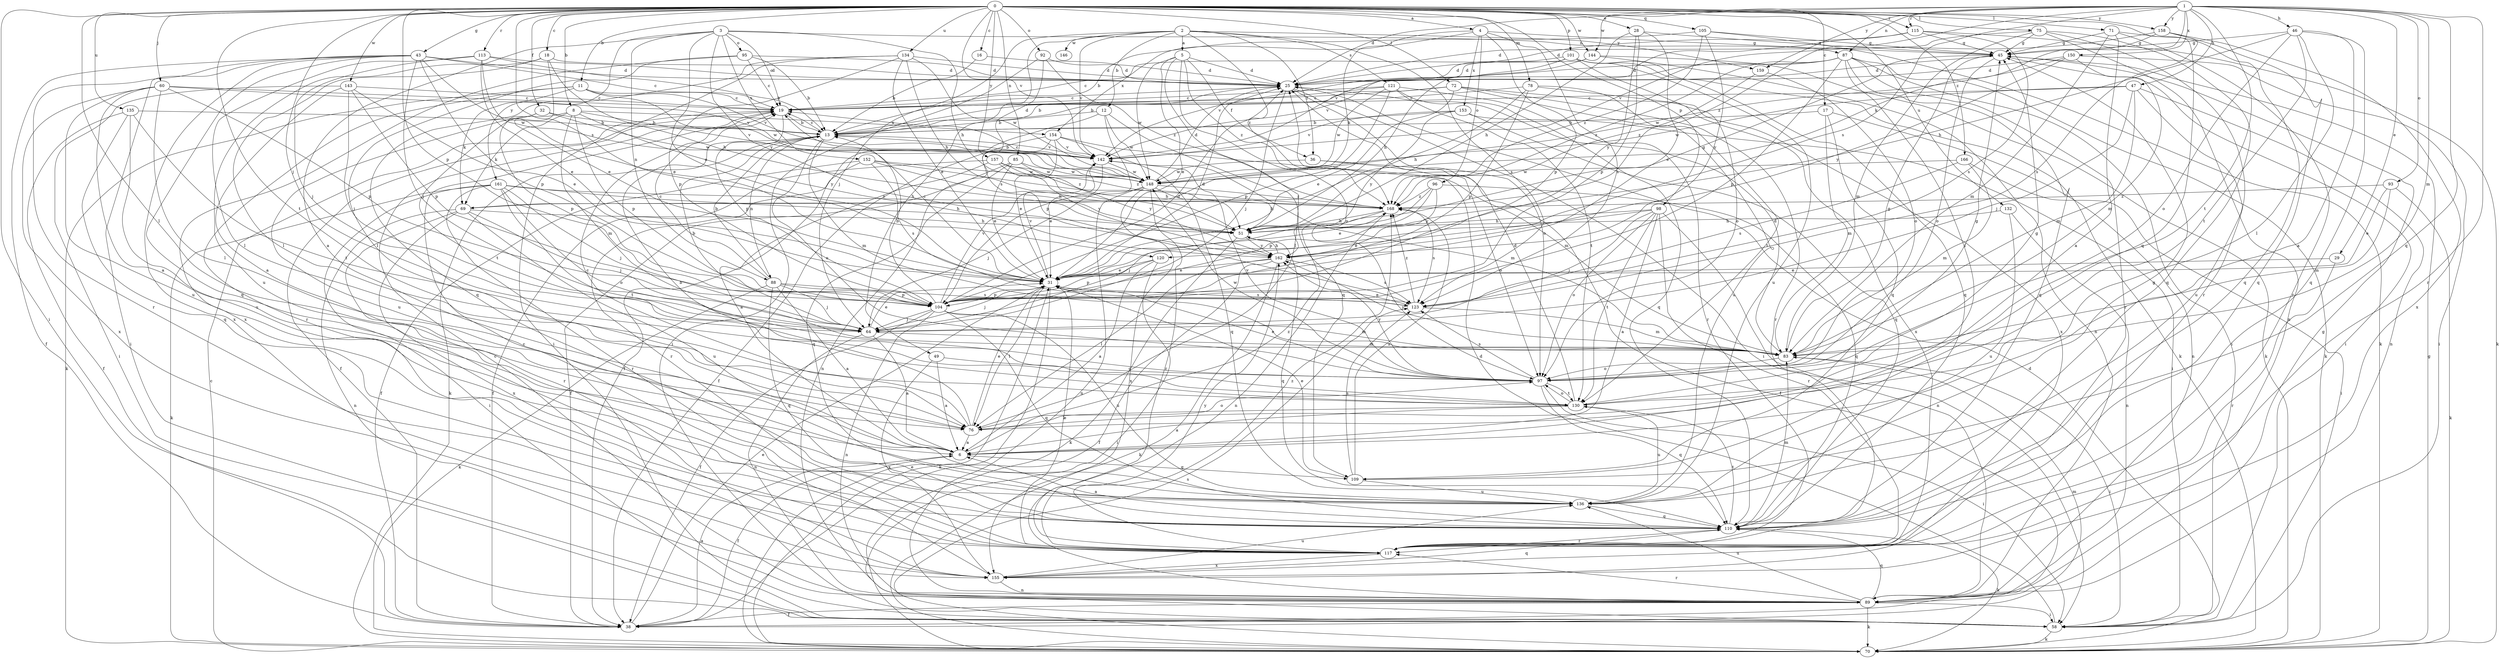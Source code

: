 strict digraph  {
0;
1;
2;
3;
4;
5;
6;
8;
11;
12;
13;
16;
17;
18;
19;
25;
28;
29;
31;
32;
36;
38;
43;
45;
46;
47;
49;
51;
58;
60;
64;
69;
70;
71;
72;
75;
76;
78;
83;
85;
87;
88;
89;
92;
93;
95;
96;
97;
98;
101;
104;
105;
109;
110;
113;
115;
117;
120;
121;
123;
130;
132;
134;
135;
136;
142;
143;
144;
146;
148;
150;
152;
153;
154;
155;
157;
158;
159;
161;
162;
166;
168;
0 -> 4  [label=a];
0 -> 8  [label=b];
0 -> 11  [label=b];
0 -> 16  [label=c];
0 -> 17  [label=c];
0 -> 18  [label=c];
0 -> 28  [label=e];
0 -> 32  [label=f];
0 -> 43  [label=g];
0 -> 58  [label=i];
0 -> 60  [label=j];
0 -> 64  [label=j];
0 -> 71  [label=l];
0 -> 72  [label=l];
0 -> 75  [label=l];
0 -> 76  [label=l];
0 -> 78  [label=m];
0 -> 85  [label=n];
0 -> 92  [label=o];
0 -> 98  [label=p];
0 -> 101  [label=p];
0 -> 104  [label=p];
0 -> 105  [label=q];
0 -> 109  [label=q];
0 -> 113  [label=r];
0 -> 115  [label=r];
0 -> 120  [label=s];
0 -> 130  [label=t];
0 -> 132  [label=u];
0 -> 134  [label=u];
0 -> 135  [label=u];
0 -> 142  [label=v];
0 -> 143  [label=w];
0 -> 144  [label=w];
0 -> 157  [label=y];
0 -> 158  [label=y];
0 -> 166  [label=z];
1 -> 25  [label=d];
1 -> 29  [label=e];
1 -> 46  [label=h];
1 -> 47  [label=h];
1 -> 69  [label=k];
1 -> 83  [label=m];
1 -> 87  [label=n];
1 -> 93  [label=o];
1 -> 109  [label=q];
1 -> 115  [label=r];
1 -> 117  [label=r];
1 -> 120  [label=s];
1 -> 130  [label=t];
1 -> 144  [label=w];
1 -> 150  [label=x];
1 -> 158  [label=y];
1 -> 159  [label=y];
1 -> 168  [label=z];
2 -> 5  [label=a];
2 -> 12  [label=b];
2 -> 36  [label=f];
2 -> 49  [label=h];
2 -> 64  [label=j];
2 -> 121  [label=s];
2 -> 123  [label=s];
2 -> 142  [label=v];
2 -> 146  [label=w];
2 -> 159  [label=y];
2 -> 168  [label=z];
3 -> 6  [label=a];
3 -> 19  [label=c];
3 -> 31  [label=e];
3 -> 51  [label=h];
3 -> 87  [label=n];
3 -> 88  [label=n];
3 -> 95  [label=o];
3 -> 152  [label=x];
3 -> 161  [label=y];
3 -> 162  [label=y];
4 -> 45  [label=g];
4 -> 69  [label=k];
4 -> 96  [label=o];
4 -> 104  [label=p];
4 -> 123  [label=s];
4 -> 153  [label=x];
4 -> 154  [label=x];
5 -> 25  [label=d];
5 -> 31  [label=e];
5 -> 36  [label=f];
5 -> 76  [label=l];
5 -> 97  [label=o];
5 -> 148  [label=w];
5 -> 168  [label=z];
6 -> 38  [label=f];
6 -> 109  [label=q];
6 -> 168  [label=z];
8 -> 69  [label=k];
8 -> 83  [label=m];
8 -> 104  [label=p];
8 -> 130  [label=t];
8 -> 142  [label=v];
8 -> 154  [label=x];
8 -> 162  [label=y];
11 -> 19  [label=c];
11 -> 69  [label=k];
11 -> 70  [label=k];
11 -> 117  [label=r];
11 -> 142  [label=v];
11 -> 148  [label=w];
12 -> 13  [label=b];
12 -> 38  [label=f];
12 -> 104  [label=p];
12 -> 109  [label=q];
12 -> 148  [label=w];
13 -> 19  [label=c];
13 -> 25  [label=d];
13 -> 70  [label=k];
13 -> 83  [label=m];
13 -> 88  [label=n];
13 -> 97  [label=o];
13 -> 142  [label=v];
16 -> 13  [label=b];
16 -> 25  [label=d];
17 -> 13  [label=b];
17 -> 83  [label=m];
17 -> 89  [label=n];
17 -> 109  [label=q];
18 -> 25  [label=d];
18 -> 31  [label=e];
18 -> 51  [label=h];
18 -> 76  [label=l];
18 -> 136  [label=u];
19 -> 13  [label=b];
19 -> 38  [label=f];
19 -> 104  [label=p];
25 -> 19  [label=c];
25 -> 58  [label=i];
25 -> 64  [label=j];
25 -> 97  [label=o];
28 -> 31  [label=e];
28 -> 45  [label=g];
28 -> 51  [label=h];
28 -> 104  [label=p];
28 -> 162  [label=y];
29 -> 31  [label=e];
29 -> 117  [label=r];
31 -> 19  [label=c];
31 -> 25  [label=d];
31 -> 64  [label=j];
31 -> 70  [label=k];
31 -> 76  [label=l];
31 -> 104  [label=p];
31 -> 123  [label=s];
31 -> 142  [label=v];
32 -> 13  [label=b];
32 -> 104  [label=p];
32 -> 136  [label=u];
32 -> 148  [label=w];
36 -> 38  [label=f];
36 -> 97  [label=o];
36 -> 148  [label=w];
38 -> 6  [label=a];
38 -> 31  [label=e];
38 -> 83  [label=m];
43 -> 19  [label=c];
43 -> 25  [label=d];
43 -> 31  [label=e];
43 -> 38  [label=f];
43 -> 58  [label=i];
43 -> 64  [label=j];
43 -> 104  [label=p];
43 -> 110  [label=q];
43 -> 117  [label=r];
43 -> 155  [label=x];
45 -> 25  [label=d];
45 -> 58  [label=i];
45 -> 97  [label=o];
46 -> 6  [label=a];
46 -> 45  [label=g];
46 -> 51  [label=h];
46 -> 76  [label=l];
46 -> 97  [label=o];
46 -> 110  [label=q];
46 -> 130  [label=t];
47 -> 19  [label=c];
47 -> 64  [label=j];
47 -> 83  [label=m];
47 -> 89  [label=n];
47 -> 136  [label=u];
47 -> 148  [label=w];
49 -> 6  [label=a];
49 -> 97  [label=o];
49 -> 155  [label=x];
51 -> 45  [label=g];
51 -> 70  [label=k];
51 -> 110  [label=q];
51 -> 162  [label=y];
58 -> 25  [label=d];
58 -> 70  [label=k];
60 -> 6  [label=a];
60 -> 19  [label=c];
60 -> 76  [label=l];
60 -> 104  [label=p];
60 -> 136  [label=u];
60 -> 142  [label=v];
60 -> 155  [label=x];
64 -> 6  [label=a];
64 -> 13  [label=b];
64 -> 31  [label=e];
64 -> 83  [label=m];
64 -> 89  [label=n];
69 -> 51  [label=h];
69 -> 64  [label=j];
69 -> 89  [label=n];
69 -> 117  [label=r];
69 -> 136  [label=u];
69 -> 155  [label=x];
70 -> 19  [label=c];
70 -> 25  [label=d];
70 -> 31  [label=e];
70 -> 45  [label=g];
70 -> 123  [label=s];
71 -> 6  [label=a];
71 -> 45  [label=g];
71 -> 83  [label=m];
71 -> 110  [label=q];
71 -> 117  [label=r];
72 -> 13  [label=b];
72 -> 19  [label=c];
72 -> 31  [label=e];
72 -> 117  [label=r];
72 -> 136  [label=u];
72 -> 155  [label=x];
75 -> 25  [label=d];
75 -> 45  [label=g];
75 -> 83  [label=m];
75 -> 89  [label=n];
75 -> 110  [label=q];
75 -> 117  [label=r];
76 -> 6  [label=a];
76 -> 13  [label=b];
76 -> 19  [label=c];
76 -> 31  [label=e];
76 -> 97  [label=o];
78 -> 19  [label=c];
78 -> 51  [label=h];
78 -> 104  [label=p];
78 -> 130  [label=t];
78 -> 155  [label=x];
83 -> 25  [label=d];
83 -> 45  [label=g];
83 -> 58  [label=i];
83 -> 97  [label=o];
83 -> 162  [label=y];
85 -> 31  [label=e];
85 -> 38  [label=f];
85 -> 110  [label=q];
85 -> 148  [label=w];
85 -> 162  [label=y];
87 -> 25  [label=d];
87 -> 58  [label=i];
87 -> 70  [label=k];
87 -> 76  [label=l];
87 -> 104  [label=p];
87 -> 110  [label=q];
87 -> 117  [label=r];
87 -> 142  [label=v];
87 -> 168  [label=z];
88 -> 6  [label=a];
88 -> 13  [label=b];
88 -> 19  [label=c];
88 -> 64  [label=j];
88 -> 70  [label=k];
88 -> 104  [label=p];
88 -> 110  [label=q];
88 -> 123  [label=s];
89 -> 19  [label=c];
89 -> 38  [label=f];
89 -> 45  [label=g];
89 -> 58  [label=i];
89 -> 70  [label=k];
89 -> 110  [label=q];
89 -> 117  [label=r];
89 -> 136  [label=u];
92 -> 25  [label=d];
92 -> 58  [label=i];
92 -> 123  [label=s];
92 -> 168  [label=z];
93 -> 31  [label=e];
93 -> 70  [label=k];
93 -> 83  [label=m];
93 -> 168  [label=z];
95 -> 13  [label=b];
95 -> 19  [label=c];
95 -> 25  [label=d];
95 -> 76  [label=l];
95 -> 155  [label=x];
96 -> 31  [label=e];
96 -> 104  [label=p];
96 -> 110  [label=q];
96 -> 162  [label=y];
96 -> 168  [label=z];
97 -> 31  [label=e];
97 -> 45  [label=g];
97 -> 58  [label=i];
97 -> 110  [label=q];
97 -> 123  [label=s];
97 -> 130  [label=t];
97 -> 142  [label=v];
97 -> 148  [label=w];
97 -> 162  [label=y];
98 -> 6  [label=a];
98 -> 31  [label=e];
98 -> 51  [label=h];
98 -> 64  [label=j];
98 -> 89  [label=n];
98 -> 97  [label=o];
98 -> 117  [label=r];
98 -> 130  [label=t];
101 -> 19  [label=c];
101 -> 25  [label=d];
101 -> 51  [label=h];
101 -> 70  [label=k];
101 -> 97  [label=o];
101 -> 110  [label=q];
101 -> 136  [label=u];
104 -> 13  [label=b];
104 -> 25  [label=d];
104 -> 38  [label=f];
104 -> 64  [label=j];
104 -> 83  [label=m];
104 -> 89  [label=n];
104 -> 110  [label=q];
104 -> 136  [label=u];
104 -> 142  [label=v];
105 -> 13  [label=b];
105 -> 45  [label=g];
105 -> 70  [label=k];
105 -> 162  [label=y];
105 -> 168  [label=z];
109 -> 31  [label=e];
109 -> 123  [label=s];
109 -> 136  [label=u];
109 -> 168  [label=z];
110 -> 6  [label=a];
110 -> 70  [label=k];
110 -> 83  [label=m];
110 -> 117  [label=r];
110 -> 130  [label=t];
113 -> 13  [label=b];
113 -> 25  [label=d];
113 -> 31  [label=e];
113 -> 64  [label=j];
113 -> 76  [label=l];
113 -> 148  [label=w];
115 -> 25  [label=d];
115 -> 45  [label=g];
115 -> 70  [label=k];
115 -> 123  [label=s];
115 -> 142  [label=v];
117 -> 31  [label=e];
117 -> 155  [label=x];
117 -> 162  [label=y];
117 -> 168  [label=z];
120 -> 6  [label=a];
120 -> 31  [label=e];
120 -> 58  [label=i];
120 -> 104  [label=p];
121 -> 13  [label=b];
121 -> 19  [label=c];
121 -> 104  [label=p];
121 -> 110  [label=q];
121 -> 117  [label=r];
121 -> 130  [label=t];
121 -> 148  [label=w];
123 -> 31  [label=e];
123 -> 83  [label=m];
123 -> 168  [label=z];
130 -> 6  [label=a];
130 -> 25  [label=d];
130 -> 45  [label=g];
130 -> 76  [label=l];
130 -> 97  [label=o];
130 -> 136  [label=u];
132 -> 51  [label=h];
132 -> 89  [label=n];
132 -> 136  [label=u];
134 -> 25  [label=d];
134 -> 31  [label=e];
134 -> 51  [label=h];
134 -> 58  [label=i];
134 -> 104  [label=p];
134 -> 110  [label=q];
134 -> 148  [label=w];
135 -> 13  [label=b];
135 -> 38  [label=f];
135 -> 110  [label=q];
135 -> 130  [label=t];
135 -> 136  [label=u];
136 -> 45  [label=g];
136 -> 110  [label=q];
142 -> 13  [label=b];
142 -> 31  [label=e];
142 -> 83  [label=m];
142 -> 148  [label=w];
143 -> 6  [label=a];
143 -> 19  [label=c];
143 -> 31  [label=e];
143 -> 58  [label=i];
143 -> 64  [label=j];
143 -> 104  [label=p];
144 -> 25  [label=d];
144 -> 70  [label=k];
144 -> 89  [label=n];
144 -> 142  [label=v];
148 -> 19  [label=c];
148 -> 25  [label=d];
148 -> 51  [label=h];
148 -> 64  [label=j];
148 -> 89  [label=n];
148 -> 117  [label=r];
148 -> 155  [label=x];
148 -> 168  [label=z];
150 -> 25  [label=d];
150 -> 58  [label=i];
150 -> 83  [label=m];
150 -> 148  [label=w];
150 -> 162  [label=y];
152 -> 38  [label=f];
152 -> 51  [label=h];
152 -> 117  [label=r];
152 -> 123  [label=s];
152 -> 148  [label=w];
152 -> 168  [label=z];
153 -> 13  [label=b];
153 -> 58  [label=i];
153 -> 110  [label=q];
153 -> 142  [label=v];
153 -> 162  [label=y];
154 -> 31  [label=e];
154 -> 38  [label=f];
154 -> 83  [label=m];
154 -> 89  [label=n];
154 -> 110  [label=q];
154 -> 142  [label=v];
155 -> 19  [label=c];
155 -> 89  [label=n];
155 -> 110  [label=q];
155 -> 136  [label=u];
157 -> 6  [label=a];
157 -> 38  [label=f];
157 -> 51  [label=h];
157 -> 148  [label=w];
157 -> 162  [label=y];
157 -> 168  [label=z];
158 -> 45  [label=g];
158 -> 110  [label=q];
158 -> 123  [label=s];
158 -> 142  [label=v];
158 -> 155  [label=x];
159 -> 97  [label=o];
159 -> 168  [label=z];
161 -> 51  [label=h];
161 -> 58  [label=i];
161 -> 64  [label=j];
161 -> 70  [label=k];
161 -> 97  [label=o];
161 -> 117  [label=r];
161 -> 130  [label=t];
161 -> 168  [label=z];
162 -> 31  [label=e];
162 -> 38  [label=f];
162 -> 51  [label=h];
162 -> 70  [label=k];
162 -> 76  [label=l];
162 -> 123  [label=s];
166 -> 58  [label=i];
166 -> 83  [label=m];
166 -> 123  [label=s];
166 -> 148  [label=w];
168 -> 51  [label=h];
168 -> 64  [label=j];
168 -> 89  [label=n];
168 -> 123  [label=s];
}
